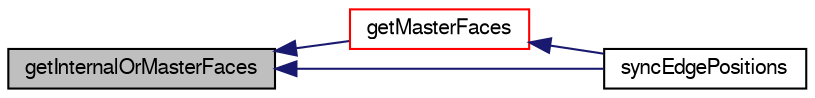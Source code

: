 digraph "getInternalOrMasterFaces"
{
  bgcolor="transparent";
  edge [fontname="FreeSans",fontsize="10",labelfontname="FreeSans",labelfontsize="10"];
  node [fontname="FreeSans",fontsize="10",shape=record];
  rankdir="LR";
  Node10556 [label="getInternalOrMasterFaces",height=0.2,width=0.4,color="black", fillcolor="grey75", style="filled", fontcolor="black"];
  Node10556 -> Node10557 [dir="back",color="midnightblue",fontsize="10",style="solid",fontname="FreeSans"];
  Node10557 [label="getMasterFaces",height=0.2,width=0.4,color="red",URL="$a27502.html#a46e7fd91866d97d6f21c35b1a892f0c4",tooltip="Get per face whether it is uncoupled or a master of a. "];
  Node10557 -> Node10567 [dir="back",color="midnightblue",fontsize="10",style="solid",fontname="FreeSans"];
  Node10567 [label="syncEdgePositions",height=0.2,width=0.4,color="black",URL="$a27502.html#a0855467e61ed50e1853e9d586d9c2fc9",tooltip="Synchronize locations on selected edges. "];
  Node10556 -> Node10567 [dir="back",color="midnightblue",fontsize="10",style="solid",fontname="FreeSans"];
}
